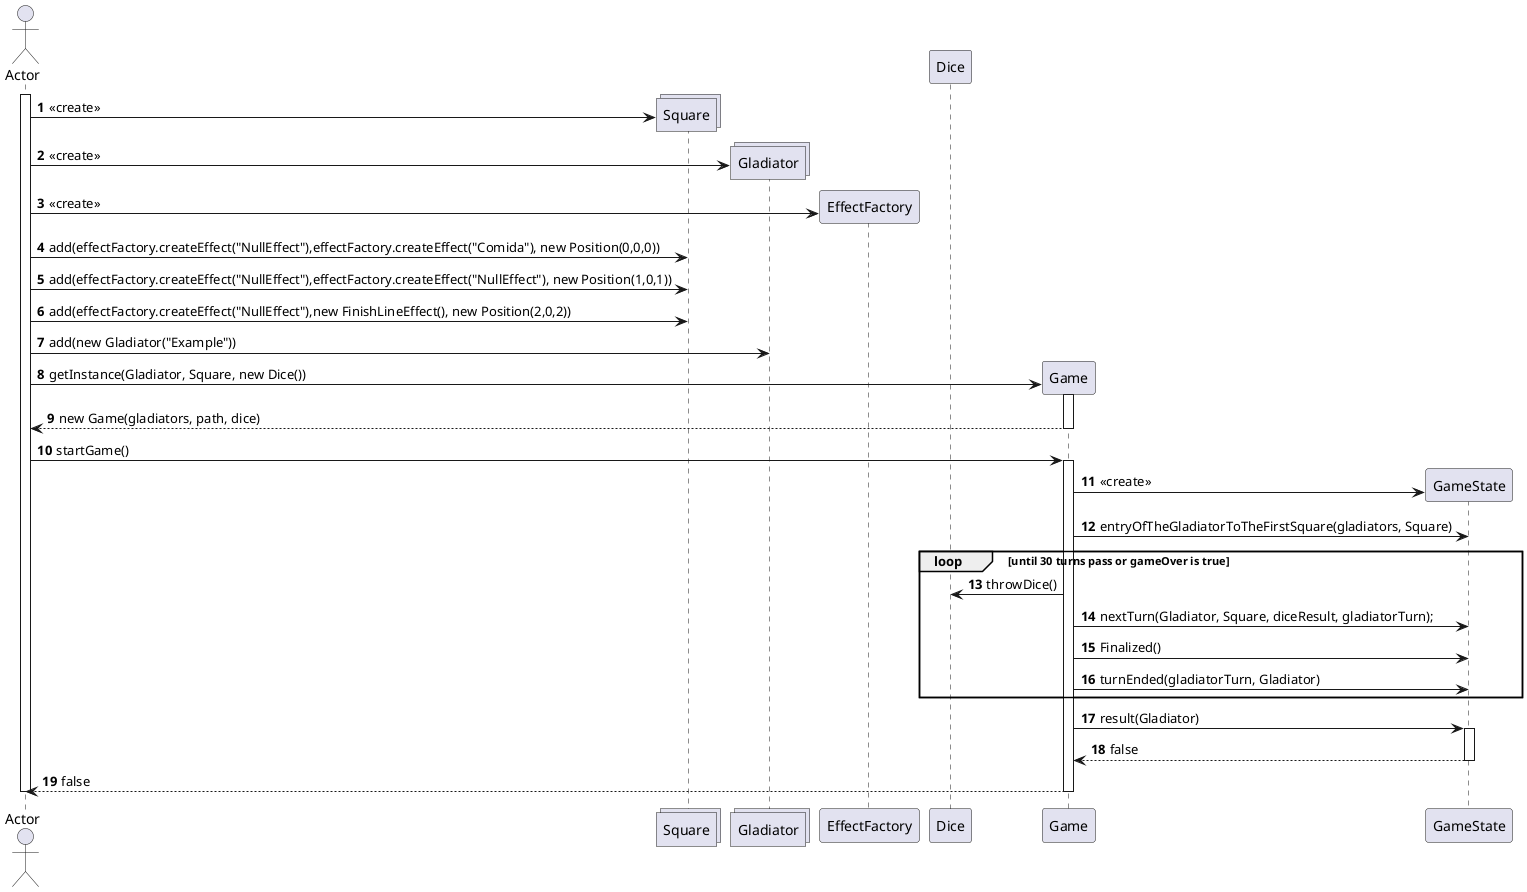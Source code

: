 @startuml

autonumber
actor Actor

activate Actor

create collections Square
Actor -> Square: <<create>>
create collections Gladiator
Actor -> Gladiator: <<create>>
create EffectFactory
Actor -> EffectFactory: <<create>>
Actor -> Square: add(effectFactory.createEffect("NullEffect"),effectFactory.createEffect("Comida"), new Position(0,0,0))
Actor -> Square: add(effectFactory.createEffect("NullEffect"),effectFactory.createEffect("NullEffect"), new Position(1,0,1))
Actor -> Square: add(effectFactory.createEffect("NullEffect"),new FinishLineEffect(), new Position(2,0,2))
Actor -> Gladiator: add(new Gladiator("Example"))

create Dice
create Game
Actor -> Game: getInstance(Gladiator, Square, new Dice())
activate Game
    Game --> Actor: new Game(gladiators, path, dice)
deactivate Game

Actor -> Game: startGame()
activate Game
    create GameState
    Game -> GameState: <<create>>
    Game -> GameState: entryOfTheGladiatorToTheFirstSquare(gladiators, Square)
    loop until 30 turns pass or gameOver is true
    Game -> Dice: throwDice()
    Game -> GameState: nextTurn(Gladiator, Square, diceResult, gladiatorTurn);
    Game -> GameState: Finalized()
    Game -> GameState: turnEnded(gladiatorTurn, Gladiator)
    end loop
    Game -> GameState: result(Gladiator)

    activate GameState
        GameState --> Game: false
    deactivate GameState
    Game --> Actor: false
deactivate Game

deactivate Actor

@enduml